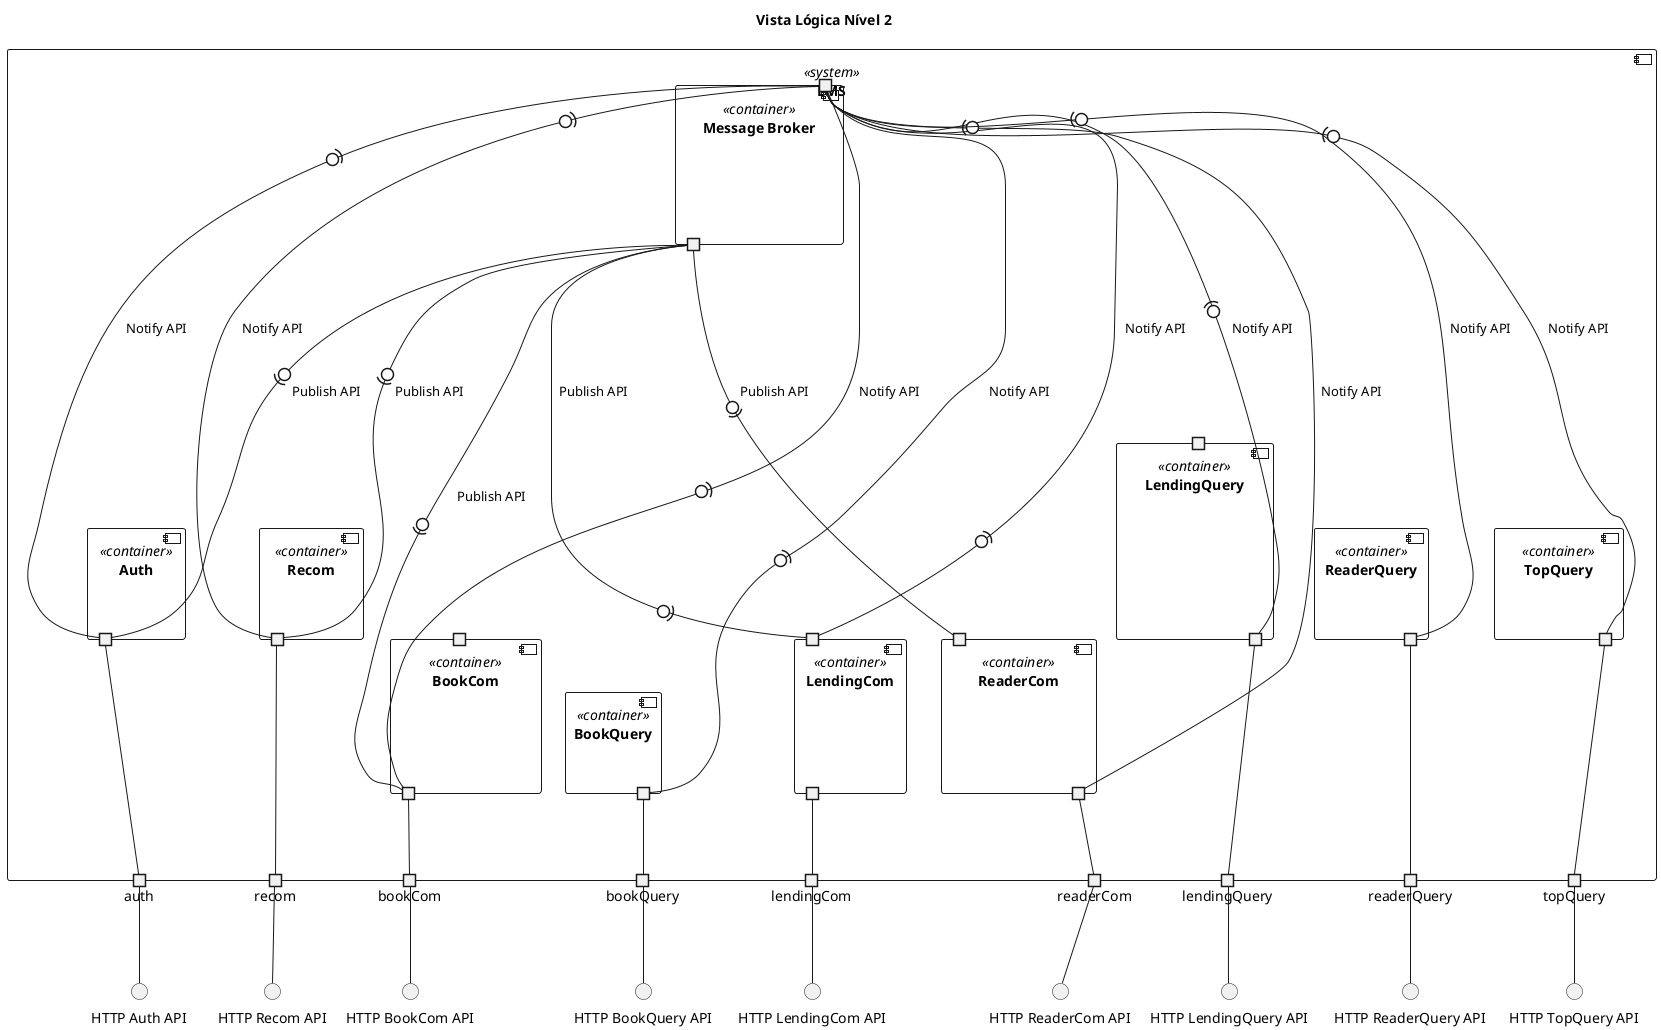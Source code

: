 @startuml
'https://plantuml.com/component-diagram

title Vista Lógica Nível 2

component "LMS" <<system>> as LMS {
 component "Message Broker" <<container>> {
 portin " " as innerportinmb
 portout " " as innerportoutmb
 }

 component "Auth" <<container>> {
 portout " " as innerportoutauth
 }
 component "Recom" <<container>> {
 portout " " as innerportoutrecom
 }

 component "BookCom" <<container>> {
 portin " " as innerportinbookc
 portout " " as innerportoutbookc
 }

 component "BookQuery" <<container>> {
 portout " " as innerportoutbookq
 }

 component "LendingCom" <<container>> {
 portin " " as innerportinlendingc
 portout " " as innerportoutlendingc
 }

 component "LendingQuery" <<container>> {
 portin " " as innerportinlendingq
 portout " " as innerportoutlendingq
 }

 component "ReaderCom" <<container>> {
 portin " " as innerportinreaderc
 portout " " as innerportoutreaderc
 }

 component "ReaderQuery" <<container>> {
 portout " " as innerportoutreaderq
 }

 component "TopQuery" <<container>> {
 portout " " as innerportouttopq
 }

 Auth -[hidden]l- Auth
  Recom -[hidden]l- Recom
 BookCom -[hidden]l- BookCom
 BookCom -[hidden]l- BookQuery
 BookCom -[hidden]l- LendingCom
 LendingCom -[hidden]l- TopQuery
 LendingCom -[hidden]l- LendingCom
 LendingCom -[hidden]l- LendingQuery
 ReaderCom -[hidden]l- ReaderCom
 ReaderCom -[hidden]l- ReaderQuery
 ReaderCom -[hidden]l- LendingCom


 innerportoutmb -0)- innerportoutauth : "Publish API"
 innerportinmb -(0----- innerportoutauth : "Notify API"

  innerportoutmb -0)- innerportoutrecom : "Publish API"
  innerportinmb -(0----- innerportoutrecom : "Notify API"

 innerportoutmb -0)- innerportoutbookc : "Publish API"
 innerportinmb -(0----- innerportoutbookc : "Notify API"
 innerportinmb -(0----- innerportoutbookq : "Notify API"
 innerportoutmb -0)- innerportinlendingc : "Publish API"
 innerportinmb -(0----- innerportinlendingc : "Notify API"
 innerportinmb -(0----- innerportoutlendingq : "Notify API"
 innerportoutmb -0)- innerportinreaderc : "Publish API"
 innerportinmb -(0----- innerportoutreaderc : "Notify API"
 innerportinmb -(0----- innerportoutreaderq : "Notify API"
 innerportinmb -(0----- innerportouttopq : "Notify API"

 portout auth as portauth
  portout recom as portrecom
 portout bookCom as portbookc
 portout bookQuery as portbookq
 portout lendingCom as portlendingc
 portout lendingQuery as portlendingq
 portout readerCom as portreaderc
 portout readerQuery as portreaderq
 portout topQuery as porttopq

 innerportoutauth -- portauth
  innerportoutrecom -- portrecom
 innerportoutbookc -- portbookc
 innerportoutbookq -- portbookq
 innerportoutlendingc -- portlendingc
 innerportoutlendingq -- portlendingq
 innerportoutreaderc -- portreaderc
 innerportoutreaderq -- portreaderq
 innerportouttopq -- porttopq

}

() "HTTP Auth API" as authapi
() "HTTP Recom API" as recomapi
() "HTTP BookCom API" as bookapic
() "HTTP BookQuery API" as bookapiq
() "HTTP LendingCom API" as lendingapic
() "HTTP LendingQuery API" as lendingapiq
() "HTTP ReaderCom API" as readerapic
() "HTTP ReaderQuery API" as readerapiq
() "HTTP TopQuery API" as topapiq



portauth -- authapi
portrecom -- recomapi
portbookc -- bookapic
portbookq -- bookapiq
portlendingc -- lendingapic
portlendingq -- lendingapiq
portreaderc -- readerapic
portreaderq -- readerapiq
porttopq -- topapiq
@enduml
